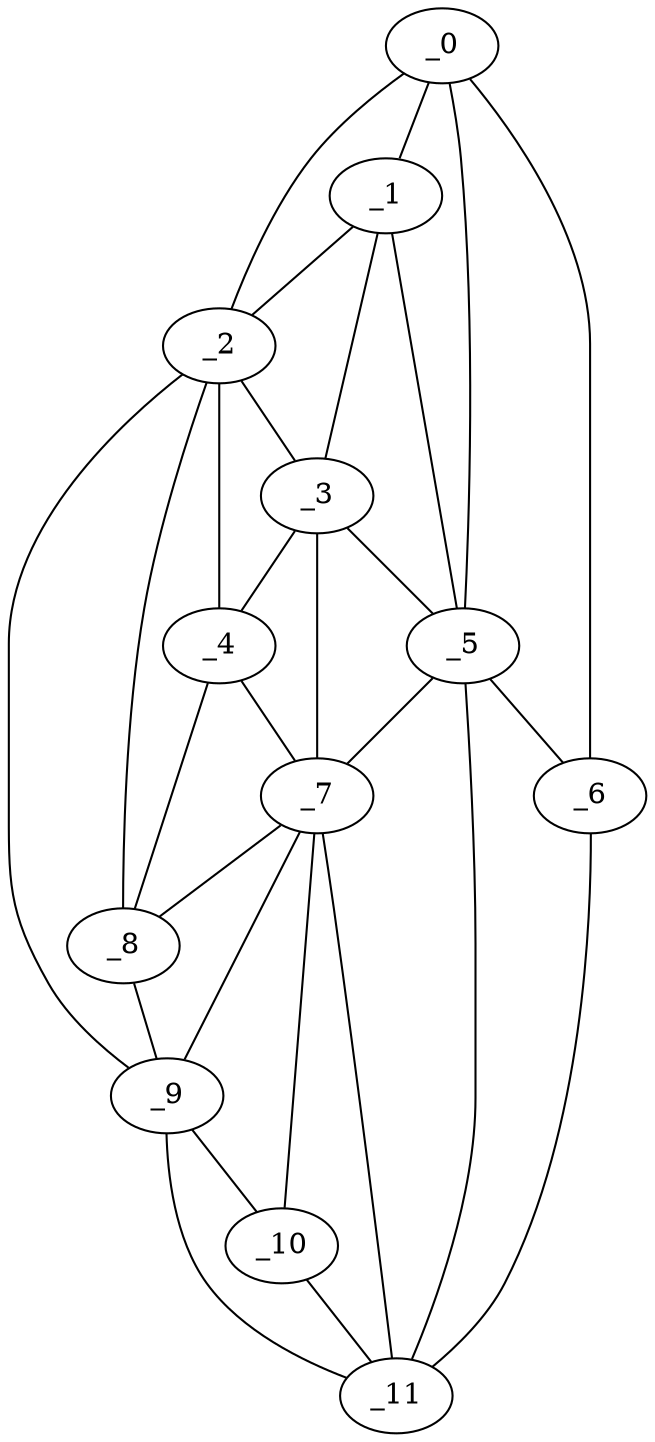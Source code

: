 graph "obj51__15.gxl" {
	_0	 [x=5,
		y=71];
	_1	 [x=12,
		y=75];
	_0 -- _1	 [valence=2];
	_2	 [x=16,
		y=112];
	_0 -- _2	 [valence=1];
	_5	 [x=58,
		y=21];
	_0 -- _5	 [valence=1];
	_6	 [x=68,
		y=9];
	_0 -- _6	 [valence=1];
	_1 -- _2	 [valence=2];
	_3	 [x=53,
		y=79];
	_1 -- _3	 [valence=1];
	_1 -- _5	 [valence=1];
	_2 -- _3	 [valence=2];
	_4	 [x=53,
		y=114];
	_2 -- _4	 [valence=2];
	_8	 [x=73,
		y=116];
	_2 -- _8	 [valence=1];
	_9	 [x=111,
		y=119];
	_2 -- _9	 [valence=1];
	_3 -- _4	 [valence=1];
	_3 -- _5	 [valence=1];
	_7	 [x=70,
		y=79];
	_3 -- _7	 [valence=2];
	_4 -- _7	 [valence=1];
	_4 -- _8	 [valence=2];
	_5 -- _6	 [valence=2];
	_5 -- _7	 [valence=2];
	_11	 [x=126,
		y=67];
	_5 -- _11	 [valence=1];
	_6 -- _11	 [valence=1];
	_7 -- _8	 [valence=2];
	_7 -- _9	 [valence=2];
	_10	 [x=119,
		y=79];
	_7 -- _10	 [valence=1];
	_7 -- _11	 [valence=1];
	_8 -- _9	 [valence=1];
	_9 -- _10	 [valence=2];
	_9 -- _11	 [valence=1];
	_10 -- _11	 [valence=2];
}

